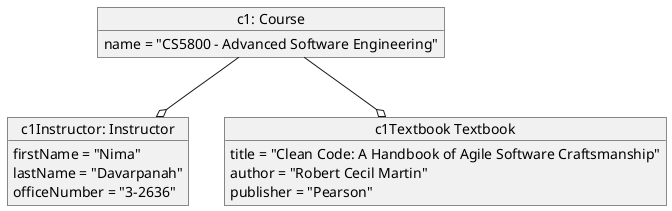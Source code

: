 @startuml CourseObject

object "c1: Course" as c1 {
  name = "CS5800 - Advanced Software Engineering"
}

object "c1Instructor: Instructor" as c1Instructor {
  firstName = "Nima"
  lastName = "Davarpanah"
  officeNumber = "3-2636"
}

object "c1Textbook Textbook" as c1Textbook {
  title = "Clean Code: A Handbook of Agile Software Craftsmanship"
  author = "Robert Cecil Martin"
  publisher = "Pearson"
}

c1 --o c1Instructor
c1 --o c1Textbook
@enduml
